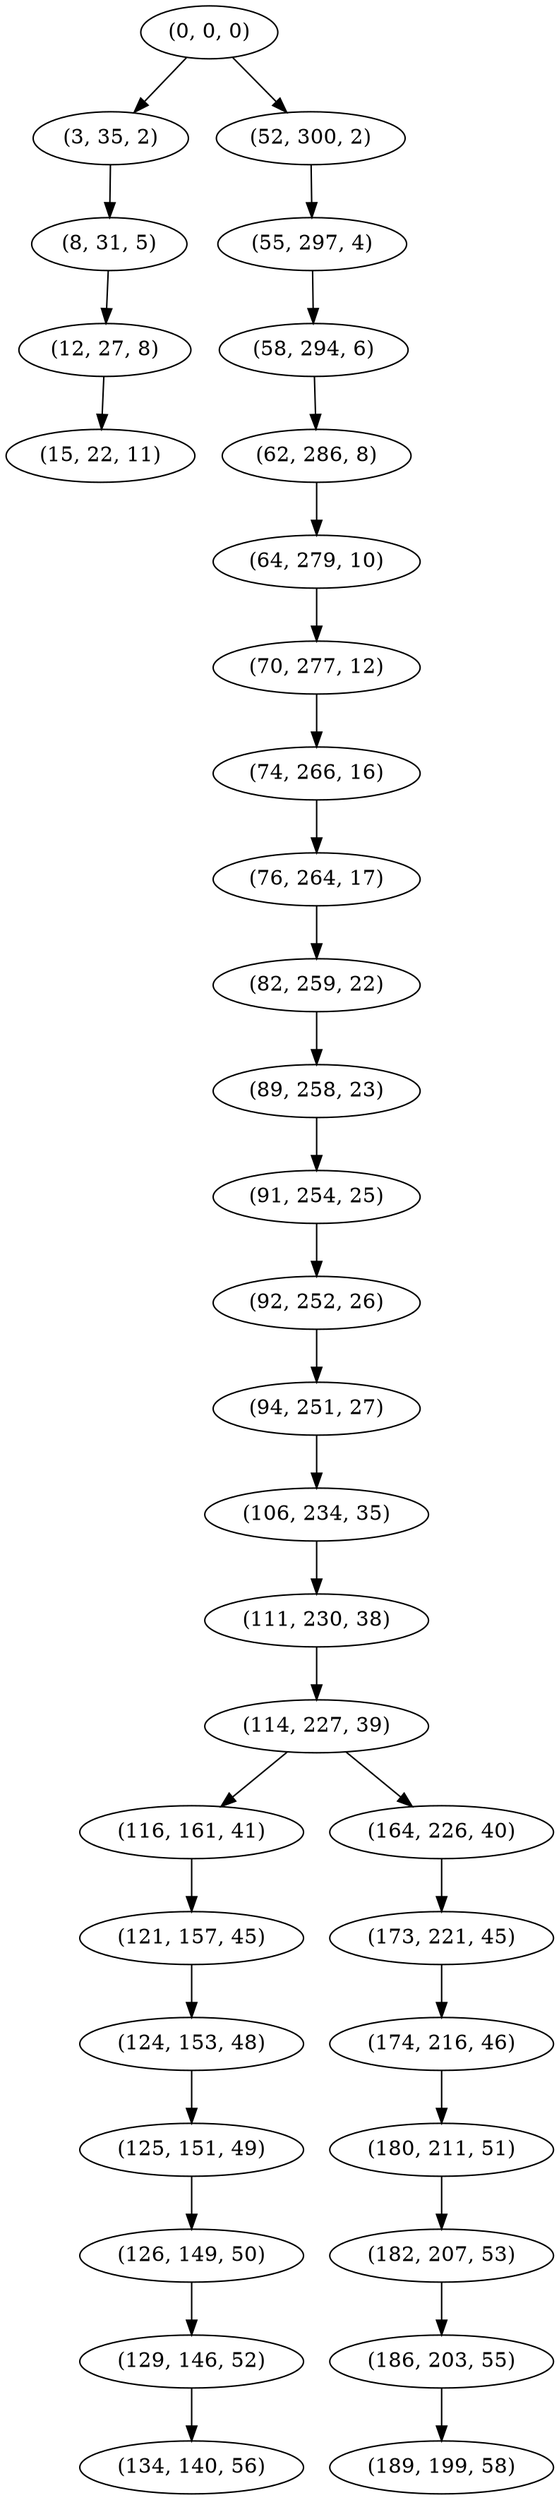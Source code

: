 digraph tree {
    "(0, 0, 0)";
    "(3, 35, 2)";
    "(8, 31, 5)";
    "(12, 27, 8)";
    "(15, 22, 11)";
    "(52, 300, 2)";
    "(55, 297, 4)";
    "(58, 294, 6)";
    "(62, 286, 8)";
    "(64, 279, 10)";
    "(70, 277, 12)";
    "(74, 266, 16)";
    "(76, 264, 17)";
    "(82, 259, 22)";
    "(89, 258, 23)";
    "(91, 254, 25)";
    "(92, 252, 26)";
    "(94, 251, 27)";
    "(106, 234, 35)";
    "(111, 230, 38)";
    "(114, 227, 39)";
    "(116, 161, 41)";
    "(121, 157, 45)";
    "(124, 153, 48)";
    "(125, 151, 49)";
    "(126, 149, 50)";
    "(129, 146, 52)";
    "(134, 140, 56)";
    "(164, 226, 40)";
    "(173, 221, 45)";
    "(174, 216, 46)";
    "(180, 211, 51)";
    "(182, 207, 53)";
    "(186, 203, 55)";
    "(189, 199, 58)";
    "(0, 0, 0)" -> "(3, 35, 2)";
    "(0, 0, 0)" -> "(52, 300, 2)";
    "(3, 35, 2)" -> "(8, 31, 5)";
    "(8, 31, 5)" -> "(12, 27, 8)";
    "(12, 27, 8)" -> "(15, 22, 11)";
    "(52, 300, 2)" -> "(55, 297, 4)";
    "(55, 297, 4)" -> "(58, 294, 6)";
    "(58, 294, 6)" -> "(62, 286, 8)";
    "(62, 286, 8)" -> "(64, 279, 10)";
    "(64, 279, 10)" -> "(70, 277, 12)";
    "(70, 277, 12)" -> "(74, 266, 16)";
    "(74, 266, 16)" -> "(76, 264, 17)";
    "(76, 264, 17)" -> "(82, 259, 22)";
    "(82, 259, 22)" -> "(89, 258, 23)";
    "(89, 258, 23)" -> "(91, 254, 25)";
    "(91, 254, 25)" -> "(92, 252, 26)";
    "(92, 252, 26)" -> "(94, 251, 27)";
    "(94, 251, 27)" -> "(106, 234, 35)";
    "(106, 234, 35)" -> "(111, 230, 38)";
    "(111, 230, 38)" -> "(114, 227, 39)";
    "(114, 227, 39)" -> "(116, 161, 41)";
    "(114, 227, 39)" -> "(164, 226, 40)";
    "(116, 161, 41)" -> "(121, 157, 45)";
    "(121, 157, 45)" -> "(124, 153, 48)";
    "(124, 153, 48)" -> "(125, 151, 49)";
    "(125, 151, 49)" -> "(126, 149, 50)";
    "(126, 149, 50)" -> "(129, 146, 52)";
    "(129, 146, 52)" -> "(134, 140, 56)";
    "(164, 226, 40)" -> "(173, 221, 45)";
    "(173, 221, 45)" -> "(174, 216, 46)";
    "(174, 216, 46)" -> "(180, 211, 51)";
    "(180, 211, 51)" -> "(182, 207, 53)";
    "(182, 207, 53)" -> "(186, 203, 55)";
    "(186, 203, 55)" -> "(189, 199, 58)";
}
